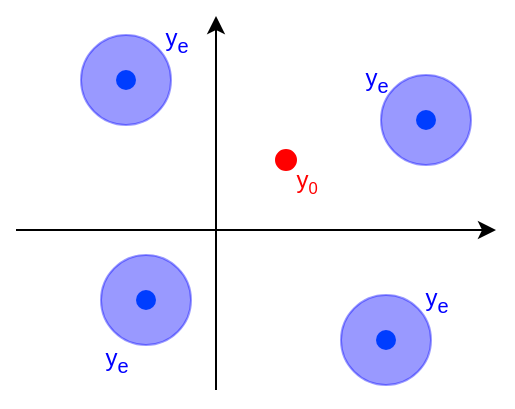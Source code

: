 <mxfile version="20.2.3" type="device"><diagram id="uwN9e6WyJLyGqmgmK6V7" name="Seite-1"><mxGraphModel dx="395" dy="274" grid="1" gridSize="10" guides="1" tooltips="1" connect="1" arrows="1" fold="1" page="1" pageScale="1" pageWidth="280" pageHeight="250" math="0" shadow="0"><root><mxCell id="0"/><mxCell id="1" parent="0"/><mxCell id="dlIpLSLdMZwwpM0Tpvsj-1" value="" style="endArrow=classic;html=1;rounded=0;" edge="1" parent="1"><mxGeometry width="50" height="50" relative="1" as="geometry"><mxPoint x="120" y="240" as="sourcePoint"/><mxPoint x="120" y="53" as="targetPoint"/></mxGeometry></mxCell><mxCell id="dlIpLSLdMZwwpM0Tpvsj-2" value="" style="endArrow=classic;html=1;rounded=0;" edge="1" parent="1"><mxGeometry width="50" height="50" relative="1" as="geometry"><mxPoint x="20" y="160" as="sourcePoint"/><mxPoint x="260" y="160" as="targetPoint"/></mxGeometry></mxCell><mxCell id="dlIpLSLdMZwwpM0Tpvsj-5" value="" style="shape=ellipse;fillColor=#FF0000;strokeColor=#FF0000;html=1;sketch=0;" vertex="1" parent="1"><mxGeometry x="150" y="120" width="10" height="10" as="geometry"/></mxCell><mxCell id="dlIpLSLdMZwwpM0Tpvsj-6" value="" style="shape=ellipse;fillColor=#0065FF;strokeColor=none;html=1;sketch=0;" vertex="1" parent="1"><mxGeometry x="220" y="100" width="10" height="10" as="geometry"/></mxCell><mxCell id="dlIpLSLdMZwwpM0Tpvsj-7" value="" style="shape=ellipse;fillColor=#0065FF;strokeColor=none;html=1;sketch=0;" vertex="1" parent="1"><mxGeometry x="80" y="190" width="10" height="10" as="geometry"/></mxCell><mxCell id="dlIpLSLdMZwwpM0Tpvsj-8" value="" style="shape=ellipse;fillColor=#0065FF;strokeColor=none;html=1;sketch=0;" vertex="1" parent="1"><mxGeometry x="70" y="80" width="10" height="10" as="geometry"/></mxCell><mxCell id="dlIpLSLdMZwwpM0Tpvsj-9" value="" style="shape=ellipse;fillColor=#0065FF;strokeColor=none;html=1;sketch=0;" vertex="1" parent="1"><mxGeometry x="200" y="210" width="10" height="10" as="geometry"/></mxCell><mxCell id="dlIpLSLdMZwwpM0Tpvsj-10" value="&lt;font color=&quot;#0000ff&quot;&gt;y&lt;sub&gt;e&lt;/sub&gt;&lt;/font&gt;" style="text;html=1;align=center;verticalAlign=middle;resizable=0;points=[];autosize=1;strokeColor=none;fillColor=none;" vertex="1" parent="1"><mxGeometry x="80" y="50" width="40" height="30" as="geometry"/></mxCell><mxCell id="dlIpLSLdMZwwpM0Tpvsj-11" value="&lt;font color=&quot;#0000ff&quot;&gt;y&lt;sub&gt;e&lt;/sub&gt;&lt;/font&gt;" style="text;html=1;align=center;verticalAlign=middle;resizable=0;points=[];autosize=1;strokeColor=none;fillColor=none;" vertex="1" parent="1"><mxGeometry x="180" y="70" width="40" height="30" as="geometry"/></mxCell><mxCell id="dlIpLSLdMZwwpM0Tpvsj-12" value="&lt;font color=&quot;#0000ff&quot;&gt;y&lt;sub&gt;e&lt;/sub&gt;&lt;/font&gt;" style="text;html=1;align=center;verticalAlign=middle;resizable=0;points=[];autosize=1;strokeColor=none;fillColor=none;" vertex="1" parent="1"><mxGeometry x="210" y="180" width="40" height="30" as="geometry"/></mxCell><mxCell id="dlIpLSLdMZwwpM0Tpvsj-13" value="&lt;font color=&quot;#0000ff&quot;&gt;y&lt;sub&gt;e&lt;/sub&gt;&lt;/font&gt;" style="text;html=1;align=center;verticalAlign=middle;resizable=0;points=[];autosize=1;strokeColor=none;fillColor=none;" vertex="1" parent="1"><mxGeometry x="50" y="210" width="40" height="30" as="geometry"/></mxCell><mxCell id="dlIpLSLdMZwwpM0Tpvsj-14" value="&lt;font color=&quot;#ff0000&quot;&gt;y&lt;span style=&quot;font-size: 10px;&quot;&gt;&lt;sub&gt;0&lt;/sub&gt;&lt;/span&gt;&lt;/font&gt;" style="text;html=1;align=center;verticalAlign=middle;resizable=0;points=[];autosize=1;strokeColor=none;fillColor=none;" vertex="1" parent="1"><mxGeometry x="150" y="120" width="30" height="30" as="geometry"/></mxCell><mxCell id="dlIpLSLdMZwwpM0Tpvsj-15" value="" style="ellipse;whiteSpace=wrap;html=1;aspect=fixed;fontColor=#FF0000;strokeColor=#0000FF;fillColor=#0000FF;opacity=40;" vertex="1" parent="1"><mxGeometry x="52.5" y="62.5" width="45" height="45" as="geometry"/></mxCell><mxCell id="dlIpLSLdMZwwpM0Tpvsj-16" value="" style="ellipse;whiteSpace=wrap;html=1;aspect=fixed;fontColor=#FF0000;strokeColor=#0000FF;fillColor=#0000FF;opacity=40;" vertex="1" parent="1"><mxGeometry x="202.5" y="82.5" width="45" height="45" as="geometry"/></mxCell><mxCell id="dlIpLSLdMZwwpM0Tpvsj-17" value="" style="ellipse;whiteSpace=wrap;html=1;aspect=fixed;fontColor=#FF0000;strokeColor=#0000FF;fillColor=#0000FF;opacity=40;" vertex="1" parent="1"><mxGeometry x="62.5" y="172.5" width="45" height="45" as="geometry"/></mxCell><mxCell id="dlIpLSLdMZwwpM0Tpvsj-18" value="" style="ellipse;whiteSpace=wrap;html=1;aspect=fixed;fontColor=#FF0000;strokeColor=#0000FF;fillColor=#0000FF;opacity=40;" vertex="1" parent="1"><mxGeometry x="182.5" y="192.5" width="45" height="45" as="geometry"/></mxCell></root></mxGraphModel></diagram></mxfile>